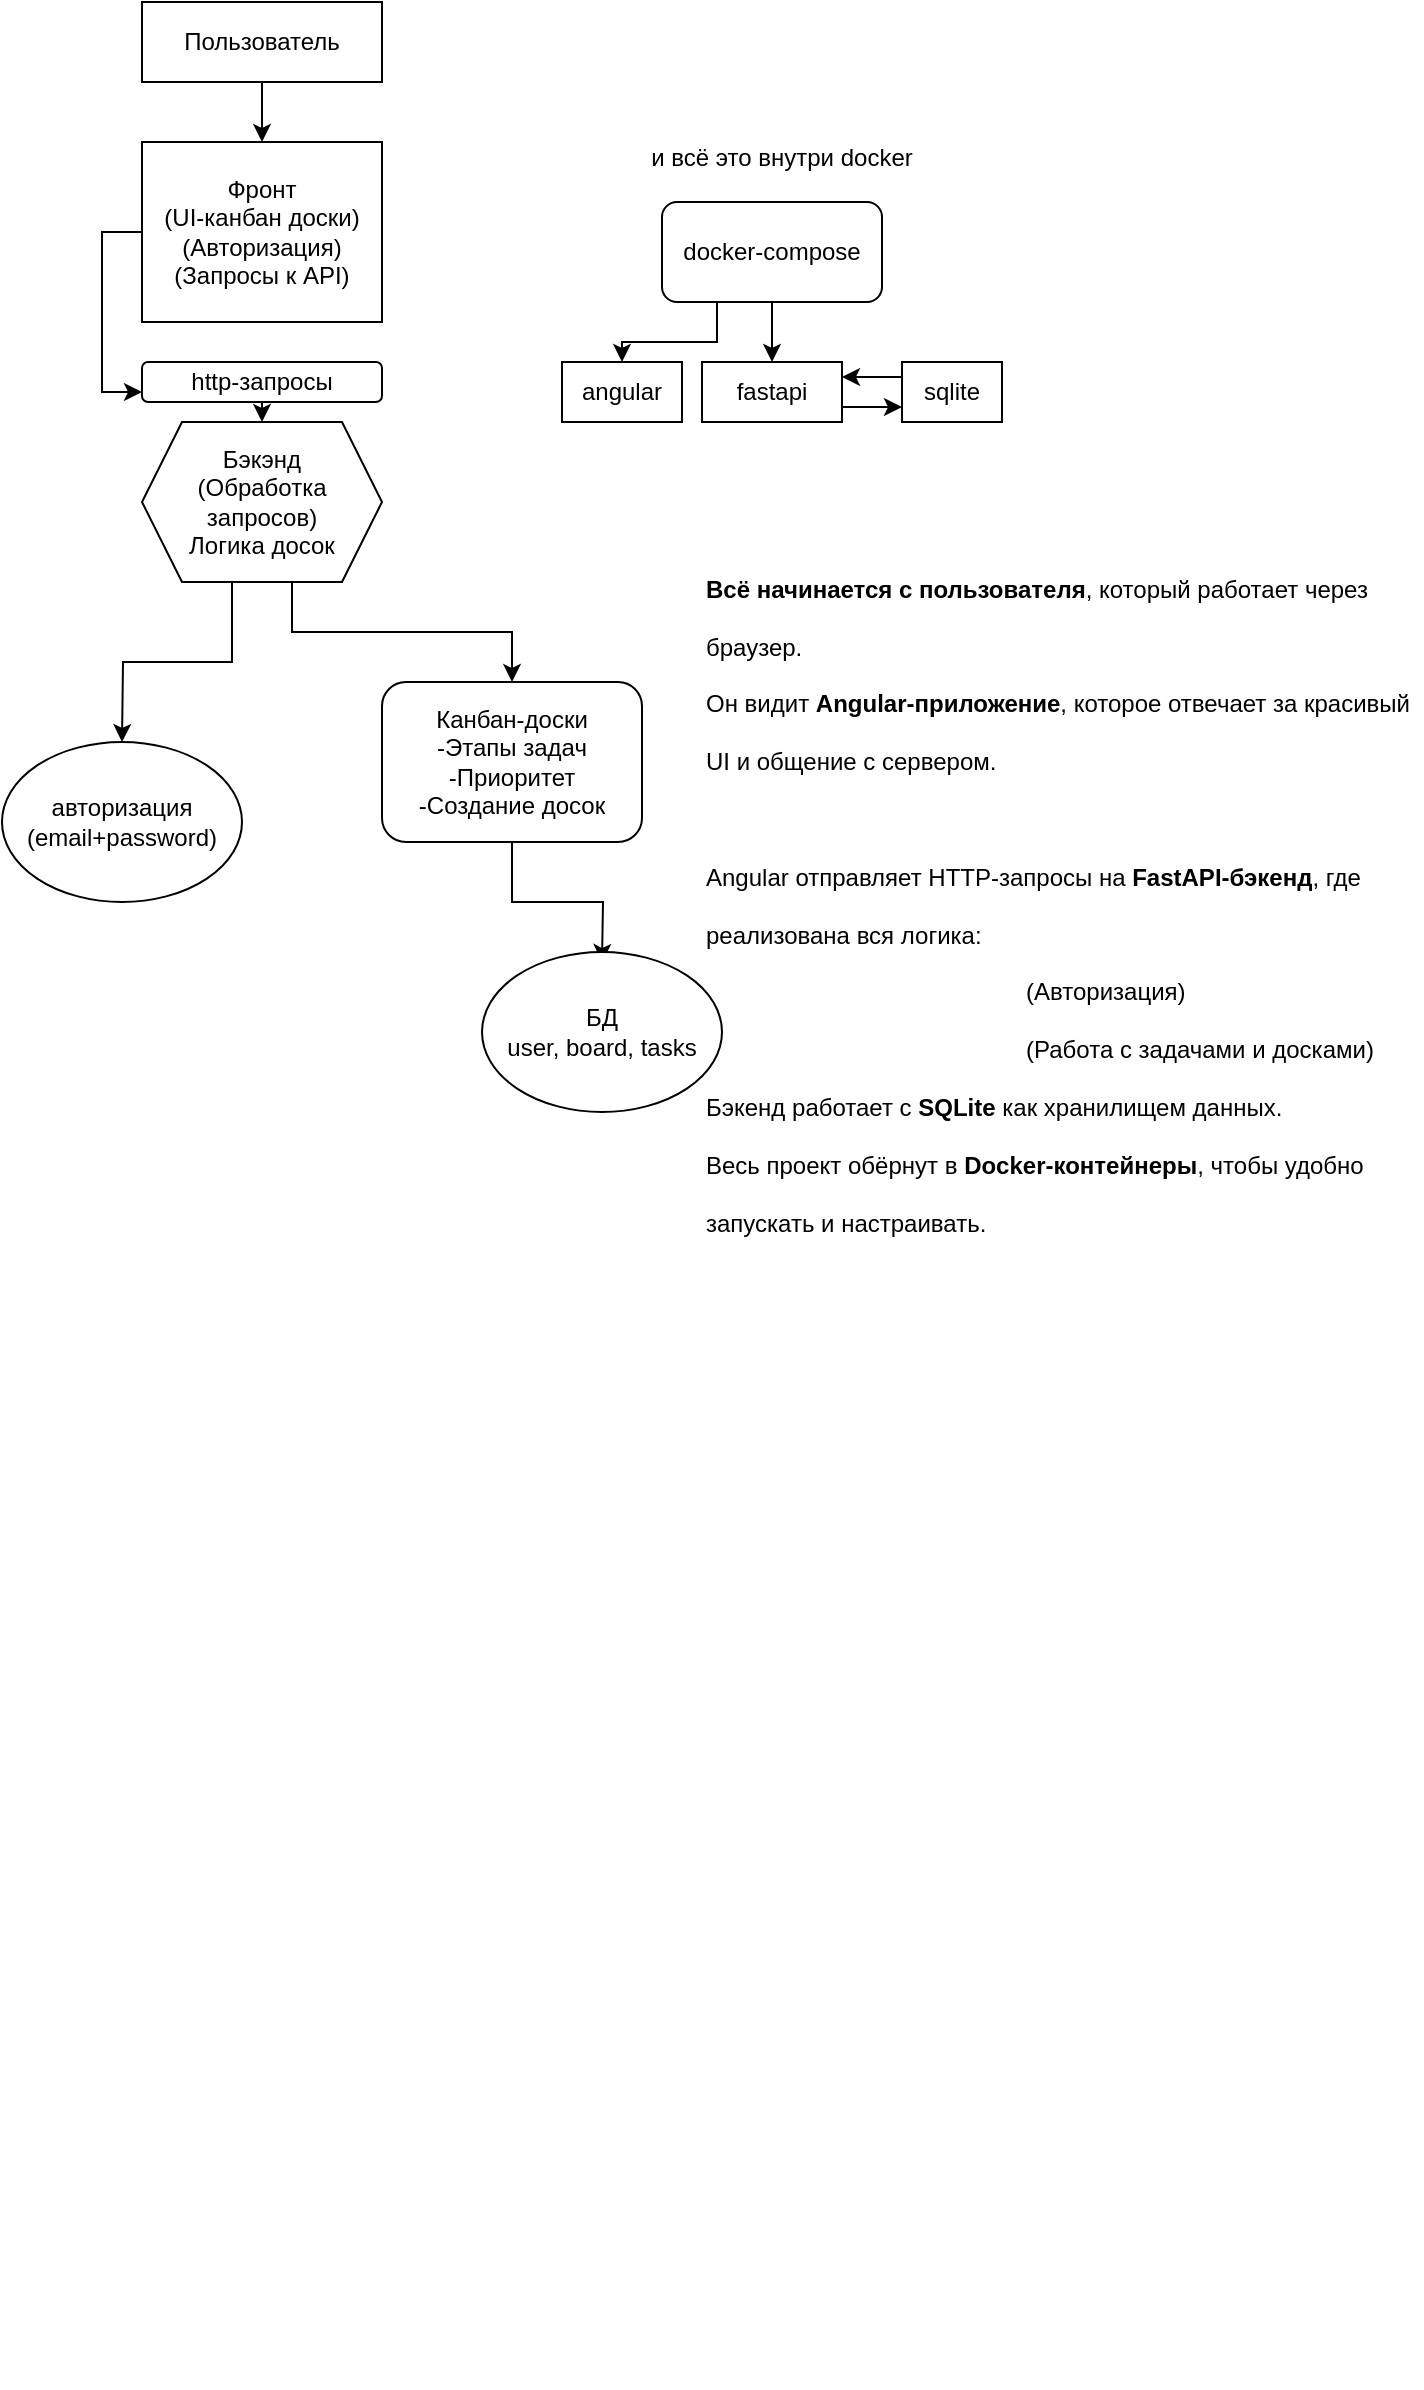 <mxfile version="26.2.10">
  <diagram name="Kanban App Architecture" id="iEXMWQToSUtf4K48ZbKQ">
    <mxGraphModel dx="1458" dy="954" grid="1" gridSize="10" guides="1" tooltips="1" connect="1" arrows="1" fold="1" page="1" pageScale="1" pageWidth="827" pageHeight="1169" math="0" shadow="0">
      <root>
        <mxCell id="0" />
        <mxCell id="1" parent="0" />
        <mxCell id="4s9p3oMLaow3zmsYvefw-12" style="edgeStyle=orthogonalEdgeStyle;rounded=0;orthogonalLoop=1;jettySize=auto;html=1;exitX=0.5;exitY=1;exitDx=0;exitDy=0;entryX=0.5;entryY=0;entryDx=0;entryDy=0;" edge="1" parent="1" source="4s9p3oMLaow3zmsYvefw-1" target="4s9p3oMLaow3zmsYvefw-2">
          <mxGeometry relative="1" as="geometry" />
        </mxCell>
        <mxCell id="4s9p3oMLaow3zmsYvefw-1" value="Пользователь" style="rounded=0;whiteSpace=wrap;html=1;" vertex="1" parent="1">
          <mxGeometry x="180" y="30" width="120" height="40" as="geometry" />
        </mxCell>
        <mxCell id="4s9p3oMLaow3zmsYvefw-11" style="edgeStyle=orthogonalEdgeStyle;rounded=0;orthogonalLoop=1;jettySize=auto;html=1;exitX=0;exitY=0.5;exitDx=0;exitDy=0;entryX=0;entryY=0.75;entryDx=0;entryDy=0;" edge="1" parent="1" source="4s9p3oMLaow3zmsYvefw-2" target="4s9p3oMLaow3zmsYvefw-3">
          <mxGeometry relative="1" as="geometry" />
        </mxCell>
        <mxCell id="4s9p3oMLaow3zmsYvefw-2" value="Фронт&lt;br&gt;(UI-канбан доски)&lt;br&gt;(Авторизация)&lt;br&gt;(Запросы к API)" style="rounded=0;whiteSpace=wrap;html=1;" vertex="1" parent="1">
          <mxGeometry x="180" y="100" width="120" height="90" as="geometry" />
        </mxCell>
        <mxCell id="4s9p3oMLaow3zmsYvefw-8" style="edgeStyle=orthogonalEdgeStyle;rounded=0;orthogonalLoop=1;jettySize=auto;html=1;exitX=0.5;exitY=1;exitDx=0;exitDy=0;entryX=0.5;entryY=0;entryDx=0;entryDy=0;" edge="1" parent="1" source="4s9p3oMLaow3zmsYvefw-3" target="4s9p3oMLaow3zmsYvefw-6">
          <mxGeometry relative="1" as="geometry" />
        </mxCell>
        <mxCell id="4s9p3oMLaow3zmsYvefw-3" value="http-запросы" style="rounded=1;whiteSpace=wrap;html=1;" vertex="1" parent="1">
          <mxGeometry x="180" y="210" width="120" height="20" as="geometry" />
        </mxCell>
        <mxCell id="4s9p3oMLaow3zmsYvefw-7" style="edgeStyle=orthogonalEdgeStyle;rounded=0;orthogonalLoop=1;jettySize=auto;html=1;exitX=0.375;exitY=1;exitDx=0;exitDy=0;" edge="1" parent="1" source="4s9p3oMLaow3zmsYvefw-6">
          <mxGeometry relative="1" as="geometry">
            <mxPoint x="170" y="400" as="targetPoint" />
          </mxGeometry>
        </mxCell>
        <mxCell id="4s9p3oMLaow3zmsYvefw-14" style="edgeStyle=orthogonalEdgeStyle;rounded=0;orthogonalLoop=1;jettySize=auto;html=1;exitX=0.625;exitY=1;exitDx=0;exitDy=0;" edge="1" parent="1" source="4s9p3oMLaow3zmsYvefw-6" target="4s9p3oMLaow3zmsYvefw-15">
          <mxGeometry relative="1" as="geometry">
            <mxPoint x="360" y="400" as="targetPoint" />
          </mxGeometry>
        </mxCell>
        <mxCell id="4s9p3oMLaow3zmsYvefw-6" value="Бэкэнд&lt;br&gt;(Обработка запросов)&lt;br&gt;Логика досок" style="shape=hexagon;perimeter=hexagonPerimeter2;whiteSpace=wrap;html=1;fixedSize=1;" vertex="1" parent="1">
          <mxGeometry x="180" y="240" width="120" height="80" as="geometry" />
        </mxCell>
        <mxCell id="4s9p3oMLaow3zmsYvefw-13" value="авторизация&lt;br&gt;(email+password)" style="ellipse;whiteSpace=wrap;html=1;" vertex="1" parent="1">
          <mxGeometry x="110" y="400" width="120" height="80" as="geometry" />
        </mxCell>
        <mxCell id="4s9p3oMLaow3zmsYvefw-16" style="edgeStyle=orthogonalEdgeStyle;rounded=0;orthogonalLoop=1;jettySize=auto;html=1;exitX=0.5;exitY=1;exitDx=0;exitDy=0;" edge="1" parent="1" source="4s9p3oMLaow3zmsYvefw-15">
          <mxGeometry relative="1" as="geometry">
            <mxPoint x="410" y="510" as="targetPoint" />
          </mxGeometry>
        </mxCell>
        <mxCell id="4s9p3oMLaow3zmsYvefw-15" value="Канбан-доски&lt;br&gt;-Этапы задач&lt;br&gt;-Приоритет&lt;div&gt;-Создание досок&lt;/div&gt;" style="rounded=1;whiteSpace=wrap;html=1;" vertex="1" parent="1">
          <mxGeometry x="300" y="370" width="130" height="80" as="geometry" />
        </mxCell>
        <mxCell id="4s9p3oMLaow3zmsYvefw-18" value="БД&lt;br&gt;user, board, tasks" style="ellipse;whiteSpace=wrap;html=1;" vertex="1" parent="1">
          <mxGeometry x="350" y="505" width="120" height="80" as="geometry" />
        </mxCell>
        <mxCell id="4s9p3oMLaow3zmsYvefw-19" value="и всё это внутри docker&lt;div&gt;&lt;br&gt;&lt;/div&gt;" style="text;html=1;align=center;verticalAlign=middle;whiteSpace=wrap;rounded=0;" vertex="1" parent="1">
          <mxGeometry x="400" y="100" width="200" height="30" as="geometry" />
        </mxCell>
        <mxCell id="4s9p3oMLaow3zmsYvefw-21" style="edgeStyle=orthogonalEdgeStyle;rounded=0;orthogonalLoop=1;jettySize=auto;html=1;exitX=0.25;exitY=1;exitDx=0;exitDy=0;" edge="1" parent="1" source="4s9p3oMLaow3zmsYvefw-20" target="4s9p3oMLaow3zmsYvefw-22">
          <mxGeometry relative="1" as="geometry">
            <mxPoint x="460" y="210" as="targetPoint" />
          </mxGeometry>
        </mxCell>
        <mxCell id="4s9p3oMLaow3zmsYvefw-23" style="edgeStyle=orthogonalEdgeStyle;rounded=0;orthogonalLoop=1;jettySize=auto;html=1;exitX=0.5;exitY=1;exitDx=0;exitDy=0;" edge="1" parent="1" source="4s9p3oMLaow3zmsYvefw-20" target="4s9p3oMLaow3zmsYvefw-24">
          <mxGeometry relative="1" as="geometry">
            <mxPoint x="495" y="200" as="targetPoint" />
          </mxGeometry>
        </mxCell>
        <mxCell id="4s9p3oMLaow3zmsYvefw-20" value="docker-compose" style="rounded=1;whiteSpace=wrap;html=1;" vertex="1" parent="1">
          <mxGeometry x="440" y="130" width="110" height="50" as="geometry" />
        </mxCell>
        <mxCell id="4s9p3oMLaow3zmsYvefw-22" value="angular" style="rounded=0;whiteSpace=wrap;html=1;" vertex="1" parent="1">
          <mxGeometry x="390" y="210" width="60" height="30" as="geometry" />
        </mxCell>
        <mxCell id="4s9p3oMLaow3zmsYvefw-27" style="edgeStyle=orthogonalEdgeStyle;rounded=0;orthogonalLoop=1;jettySize=auto;html=1;exitX=1;exitY=0.75;exitDx=0;exitDy=0;entryX=0;entryY=0.75;entryDx=0;entryDy=0;" edge="1" parent="1" source="4s9p3oMLaow3zmsYvefw-24" target="4s9p3oMLaow3zmsYvefw-26">
          <mxGeometry relative="1" as="geometry" />
        </mxCell>
        <mxCell id="4s9p3oMLaow3zmsYvefw-24" value="fastapi" style="rounded=0;whiteSpace=wrap;html=1;" vertex="1" parent="1">
          <mxGeometry x="460" y="210" width="70" height="30" as="geometry" />
        </mxCell>
        <mxCell id="4s9p3oMLaow3zmsYvefw-29" style="edgeStyle=orthogonalEdgeStyle;rounded=0;orthogonalLoop=1;jettySize=auto;html=1;exitX=0;exitY=0.25;exitDx=0;exitDy=0;entryX=1;entryY=0.25;entryDx=0;entryDy=0;" edge="1" parent="1" source="4s9p3oMLaow3zmsYvefw-26" target="4s9p3oMLaow3zmsYvefw-24">
          <mxGeometry relative="1" as="geometry" />
        </mxCell>
        <mxCell id="4s9p3oMLaow3zmsYvefw-26" value="sqlite" style="rounded=0;whiteSpace=wrap;html=1;" vertex="1" parent="1">
          <mxGeometry x="560" y="210" width="50" height="30" as="geometry" />
        </mxCell>
        <mxCell id="4s9p3oMLaow3zmsYvefw-30" value="&lt;h1 style=&quot;margin-top: 0px;&quot;&gt;&lt;br&gt;&lt;strong style=&quot;background-color: transparent; color: light-dark(rgb(0, 0, 0), rgb(255, 255, 255)); font-size: 12px;&quot; data-end=&quot;2292&quot; data-start=&quot;2259&quot;&gt;Всё начинается с пользователя&lt;/strong&gt;&lt;span style=&quot;background-color: transparent; color: light-dark(rgb(0, 0, 0), rgb(255, 255, 255)); font-size: 12px; font-weight: normal;&quot;&gt;, который работает через браузер.&lt;br&gt;&lt;/span&gt;&lt;span style=&quot;background-color: transparent; color: light-dark(rgb(0, 0, 0), rgb(255, 255, 255)); font-size: 12px; font-weight: normal;&quot;&gt;Он видит &lt;/span&gt;&lt;strong style=&quot;background-color: transparent; color: light-dark(rgb(0, 0, 0), rgb(255, 255, 255)); font-size: 12px;&quot; data-end=&quot;2359&quot; data-start=&quot;2337&quot;&gt;Angular-приложение&lt;/strong&gt;&lt;span style=&quot;background-color: transparent; color: light-dark(rgb(0, 0, 0), rgb(255, 255, 255)); font-size: 12px; font-weight: normal;&quot;&gt;, которое отвечает за красивый UI и общение с сервером.&lt;br&gt;&lt;/span&gt;&lt;span style=&quot;background-color: transparent; color: light-dark(rgb(0, 0, 0), rgb(255, 255, 255)); font-size: 12px; font-weight: normal;&quot;&gt;&lt;br&gt;Angular отправляет HTTP-запросы на &lt;/span&gt;&lt;strong style=&quot;background-color: transparent; color: light-dark(rgb(0, 0, 0), rgb(255, 255, 255)); font-size: 12px;&quot; data-end=&quot;2470&quot; data-start=&quot;2452&quot;&gt;FastAPI-бэкенд&lt;/strong&gt;&lt;span style=&quot;background-color: transparent; color: light-dark(rgb(0, 0, 0), rgb(255, 255, 255));&quot;&gt;&lt;span style=&quot;font-size: 12px; font-weight: normal;&quot;&gt;, где реализована вся логика:&lt;/span&gt;&lt;span style=&quot;font-size: 12px; font-weight: 400;&quot;&gt;&lt;br&gt;&lt;/span&gt;&lt;/span&gt;&lt;span style=&quot;background-color: transparent; color: light-dark(rgb(0, 0, 0), rgb(255, 255, 255)); font-size: 12px; font-weight: normal; white-space: pre;&quot;&gt;&#x9;&lt;/span&gt;&lt;span style=&quot;background-color: transparent; color: light-dark(rgb(0, 0, 0), rgb(255, 255, 255)); font-size: 12px; font-weight: normal; white-space: pre;&quot;&gt;&#x9;&lt;/span&gt;&lt;span style=&quot;background-color: transparent; color: light-dark(rgb(0, 0, 0), rgb(255, 255, 255)); font-size: 12px; font-weight: normal; white-space: pre;&quot;&gt;&#x9;&lt;/span&gt;&lt;span style=&quot;background-color: transparent; color: light-dark(rgb(0, 0, 0), rgb(255, 255, 255)); font-size: 12px; font-weight: normal; white-space: pre;&quot;&gt;&#x9;&lt;/span&gt;&lt;span style=&quot;background-color: transparent; color: light-dark(rgb(0, 0, 0), rgb(255, 255, 255)); font-size: 12px; font-weight: normal; white-space: pre;&quot;&gt;&#x9;&lt;/span&gt;&lt;span style=&quot;background-color: transparent; color: light-dark(rgb(0, 0, 0), rgb(255, 255, 255)); font-size: 12px; font-weight: normal; white-space: pre;&quot;&gt;&#x9;&lt;/span&gt;&lt;span style=&quot;background-color: transparent; color: light-dark(rgb(0, 0, 0), rgb(255, 255, 255)); font-size: 12px; font-weight: normal;&quot;&gt;(Авторизация)&lt;br&gt;&lt;/span&gt;&lt;span style=&quot;background-color: transparent; color: light-dark(rgb(0, 0, 0), rgb(255, 255, 255)); font-size: 12px; font-weight: normal;&quot;&gt;&lt;span style=&quot;white-space: pre;&quot;&gt;&#x9;&lt;/span&gt;&lt;span style=&quot;white-space: pre;&quot;&gt;&#x9;&lt;/span&gt;&lt;span style=&quot;white-space: pre;&quot;&gt;&#x9;&lt;/span&gt;&lt;span style=&quot;white-space: pre;&quot;&gt;&#x9;&lt;/span&gt;&lt;span style=&quot;white-space: pre;&quot;&gt;&#x9;&lt;/span&gt;&lt;span style=&quot;white-space: pre;&quot;&gt;&#x9;&lt;/span&gt;(&lt;/span&gt;&lt;span style=&quot;background-color: transparent; color: light-dark(rgb(0, 0, 0), rgb(255, 255, 255)); font-size: 12px; font-weight: normal;&quot;&gt;Работа с задачами и досками)&lt;br&gt;&lt;/span&gt;&lt;span style=&quot;background-color: transparent; color: light-dark(rgb(0, 0, 0), rgb(255, 255, 255)); font-size: 12px; font-weight: normal;&quot;&gt;Бэкенд работает с &lt;/span&gt;&lt;strong style=&quot;background-color: transparent; color: light-dark(rgb(0, 0, 0), rgb(255, 255, 255)); font-size: 12px;&quot; data-end=&quot;2578&quot; data-start=&quot;2568&quot;&gt;SQLite&lt;/strong&gt;&lt;span style=&quot;background-color: transparent; color: light-dark(rgb(0, 0, 0), rgb(255, 255, 255)); font-size: 12px; font-weight: normal;&quot;&gt; как хранилищем данных.&lt;br&gt;&lt;/span&gt;&lt;span style=&quot;background-color: transparent; color: light-dark(rgb(0, 0, 0), rgb(255, 255, 255)); font-size: 12px; font-weight: normal;&quot;&gt;Весь проект обёрнут в &lt;/span&gt;&lt;strong style=&quot;background-color: transparent; color: light-dark(rgb(0, 0, 0), rgb(255, 255, 255)); font-size: 12px;&quot; data-end=&quot;2647&quot; data-start=&quot;2626&quot;&gt;Docker-контейнеры&lt;/strong&gt;&lt;span style=&quot;background-color: transparent; color: light-dark(rgb(0, 0, 0), rgb(255, 255, 255)); font-size: 12px; font-weight: normal;&quot;&gt;, чтобы удобно запускать и настраивать.&lt;/span&gt;&lt;/h1&gt;" style="text;html=1;whiteSpace=wrap;overflow=hidden;rounded=0;" vertex="1" parent="1">
          <mxGeometry x="460" y="270" width="360" height="950" as="geometry" />
        </mxCell>
      </root>
    </mxGraphModel>
  </diagram>
</mxfile>
